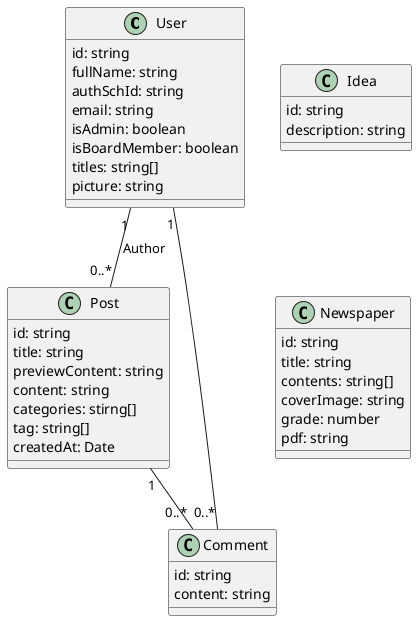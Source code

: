 @startuml impulzus

class User {
    id: string
    fullName: string
    authSchId: string
    email: string
    isAdmin: boolean
    isBoardMember: boolean
    titles: string[]
    picture: string
}
class Post {
    id: string
    title: string
    previewContent: string
    content: string
    categories: stirng[]
    tag: string[]
    createdAt: Date
}

class Comment {
    id: string
    content: string
}

User "1" -- "0..*" Post: Author
User "1" -- "0..*" Comment
Post "1" -- "0..*" Comment
Newspaper "1" -[hidden]- "0..*" Comment

class Idea {
    id: string
    description: string
}

class Newspaper {
    id: string
    title: string
    contents: string[]
    coverImage: string
    grade: number
    pdf: string
}

@enduml
